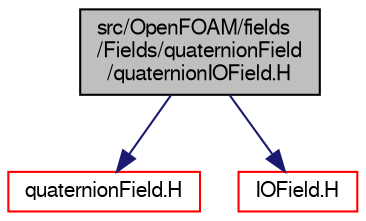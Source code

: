 digraph "src/OpenFOAM/fields/Fields/quaternionField/quaternionIOField.H"
{
  bgcolor="transparent";
  edge [fontname="FreeSans",fontsize="10",labelfontname="FreeSans",labelfontsize="10"];
  node [fontname="FreeSans",fontsize="10",shape=record];
  Node0 [label="src/OpenFOAM/fields\l/Fields/quaternionField\l/quaternionIOField.H",height=0.2,width=0.4,color="black", fillcolor="grey75", style="filled", fontcolor="black"];
  Node0 -> Node1 [color="midnightblue",fontsize="10",style="solid",fontname="FreeSans"];
  Node1 [label="quaternionField.H",height=0.2,width=0.4,color="red",URL="$a09644.html"];
  Node0 -> Node97 [color="midnightblue",fontsize="10",style="solid",fontname="FreeSans"];
  Node97 [label="IOField.H",height=0.2,width=0.4,color="red",URL="$a09032.html"];
}
